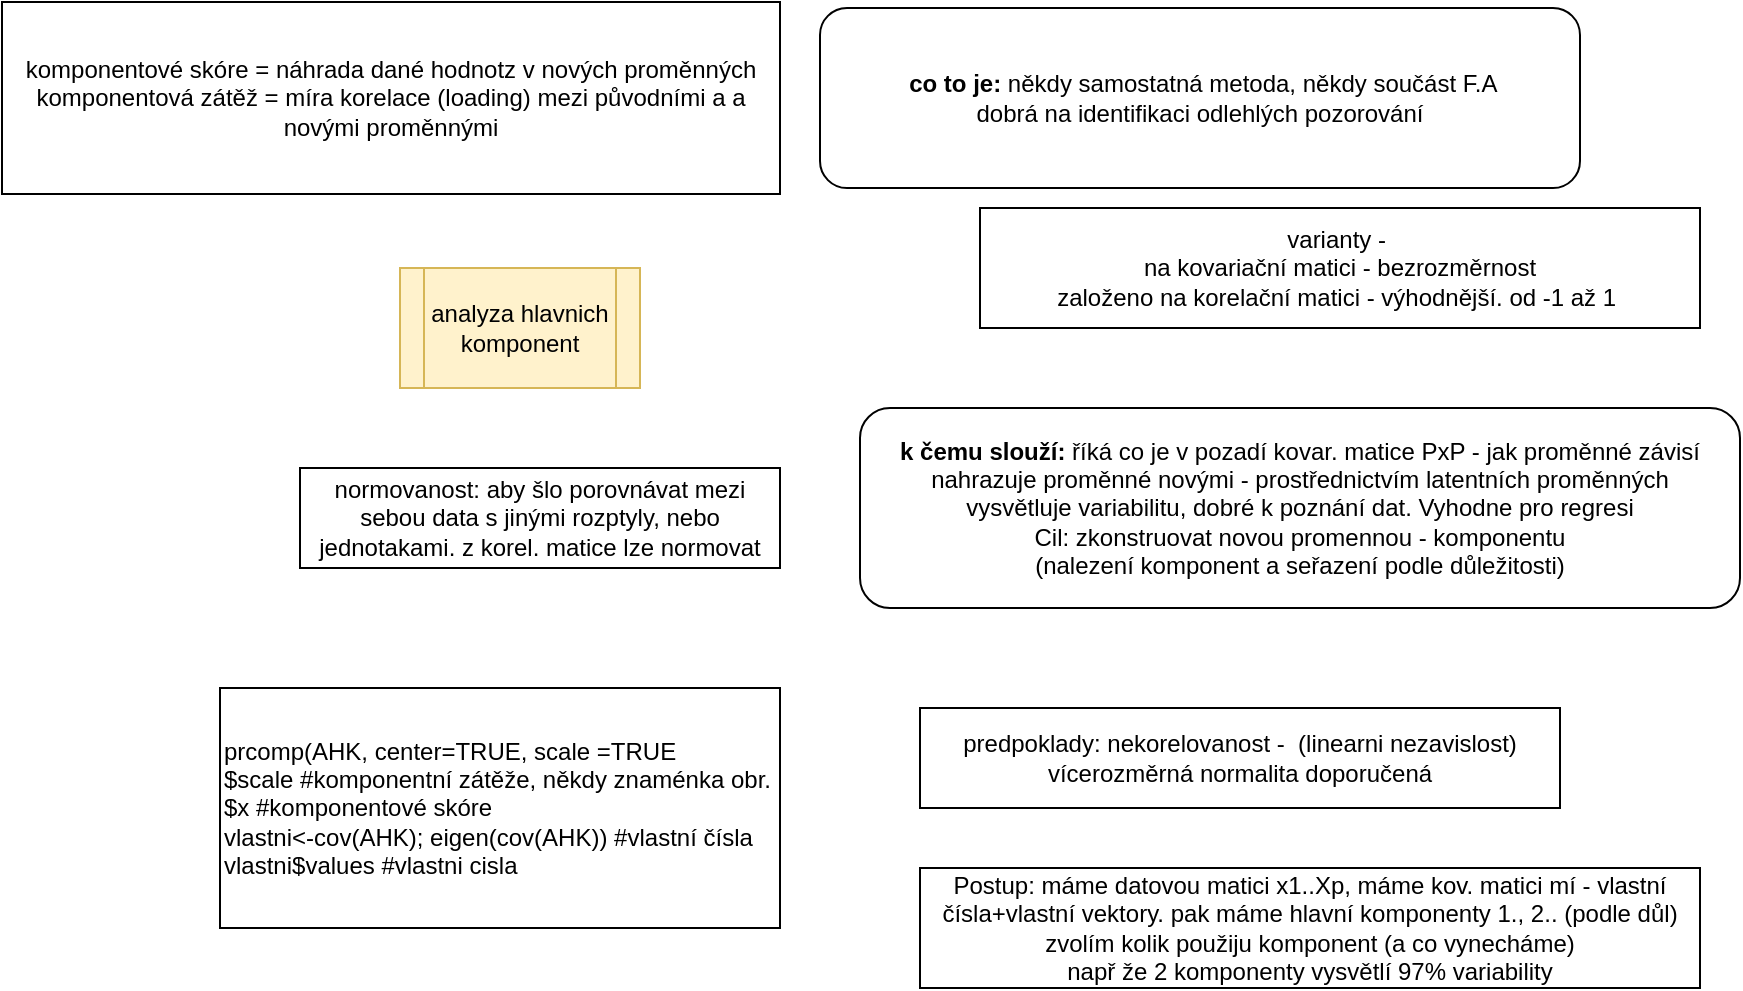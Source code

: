 <mxfile version="12.4.3" type="github" pages="1">
  <diagram id="y8Ra8WDpV--MmbTcDogs" name="Page-1">
    <mxGraphModel dx="1851" dy="566" grid="1" gridSize="10" guides="1" tooltips="1" connect="1" arrows="1" fold="1" page="1" pageScale="1" pageWidth="827" pageHeight="1169" math="0" shadow="0">
      <root>
        <mxCell id="0"/>
        <mxCell id="1" parent="0"/>
        <mxCell id="F72YbmFoQMziK-xgi5LF-1" value="varianty -&amp;nbsp;&lt;br&gt;na kovariační matici - bezrozměrnost&lt;br&gt;založeno na korelační matici - výhodnější. od -1 až 1&amp;nbsp;" style="rounded=0;whiteSpace=wrap;html=1;" vertex="1" parent="1">
          <mxGeometry x="480" y="150" width="360" height="60" as="geometry"/>
        </mxCell>
        <mxCell id="F72YbmFoQMziK-xgi5LF-2" value="analyza hlavnich komponent" style="shape=process;whiteSpace=wrap;html=1;backgroundOutline=1;fillColor=#fff2cc;strokeColor=#d6b656;" vertex="1" parent="1">
          <mxGeometry x="190" y="180" width="120" height="60" as="geometry"/>
        </mxCell>
        <mxCell id="F72YbmFoQMziK-xgi5LF-4" value="&lt;b&gt;&amp;nbsp;co to je:&lt;/b&gt; někdy samostatná metoda, někdy součást F.A&lt;br&gt;dobrá na identifikaci odlehlých pozorování&lt;br&gt;" style="rounded=1;whiteSpace=wrap;html=1;" vertex="1" parent="1">
          <mxGeometry x="400" y="50" width="380" height="90" as="geometry"/>
        </mxCell>
        <mxCell id="F72YbmFoQMziK-xgi5LF-5" value="&lt;b&gt;k čemu slouží:&lt;/b&gt; říká co je v pozadí kovar. matice PxP - jak proměnné závisí&lt;br&gt;nahrazuje proměnné novými - prostřednictvím latentních proměnných&lt;br&gt;vysvětluje variabilitu, dobré k poznání dat. Vyhodne pro regresi&lt;br&gt;Cil: zkonstruovat novou promennou - komponentu&lt;br&gt;(nalezení komponent a seřazení podle důležitosti)" style="rounded=1;whiteSpace=wrap;html=1;" vertex="1" parent="1">
          <mxGeometry x="420" y="250" width="440" height="100" as="geometry"/>
        </mxCell>
        <mxCell id="F72YbmFoQMziK-xgi5LF-6" value="predpoklady: nekorelovanost -&amp;nbsp; (linearni nezavislost)&lt;br&gt;vícerozměrná normalita doporučená" style="rounded=0;whiteSpace=wrap;html=1;" vertex="1" parent="1">
          <mxGeometry x="450" y="400" width="320" height="50" as="geometry"/>
        </mxCell>
        <mxCell id="F72YbmFoQMziK-xgi5LF-7" value="Postup: máme datovou matici x1..Xp, máme kov. matici mí - vlastní čísla+vlastní vektory. pak máme hlavní komponenty 1., 2.. (podle důl)&lt;br&gt;zvolím kolik použiju komponent (a co vynecháme)&lt;br&gt;např že 2 komponenty vysvětlí 97% variability" style="rounded=0;whiteSpace=wrap;html=1;" vertex="1" parent="1">
          <mxGeometry x="450" y="480" width="390" height="60" as="geometry"/>
        </mxCell>
        <mxCell id="F72YbmFoQMziK-xgi5LF-9" value="komponentové skóre = náhrada dané hodnotz v nových proměnných&lt;br&gt;komponentová zátěž = míra korelace (loading) mezi původními a a novými proměnnými" style="rounded=0;whiteSpace=wrap;html=1;" vertex="1" parent="1">
          <mxGeometry x="-9" y="47" width="389" height="96" as="geometry"/>
        </mxCell>
        <mxCell id="F72YbmFoQMziK-xgi5LF-10" value="normovanost: aby šlo porovnávat mezi sebou data s jinými rozptyly, nebo jednotakami. z korel. matice lze normovat" style="rounded=0;whiteSpace=wrap;html=1;" vertex="1" parent="1">
          <mxGeometry x="140" y="280" width="240" height="50" as="geometry"/>
        </mxCell>
        <mxCell id="F72YbmFoQMziK-xgi5LF-12" value="prcomp(AHK, center=TRUE, scale =TRUE&lt;br&gt;$scale #komponentní zátěže, někdy znaménka obr.&lt;br&gt;$x #komponentové skóre&lt;br&gt;vlastni&amp;lt;-cov(AHK); eigen(cov(AHK)) #vlastní čísla&lt;br&gt;&lt;div&gt;&lt;span&gt;vlastni$values #vlastni cisla&lt;/span&gt;&lt;/div&gt;" style="rounded=0;whiteSpace=wrap;html=1;align=left;" vertex="1" parent="1">
          <mxGeometry x="100" y="390" width="280" height="120" as="geometry"/>
        </mxCell>
      </root>
    </mxGraphModel>
  </diagram>
</mxfile>
